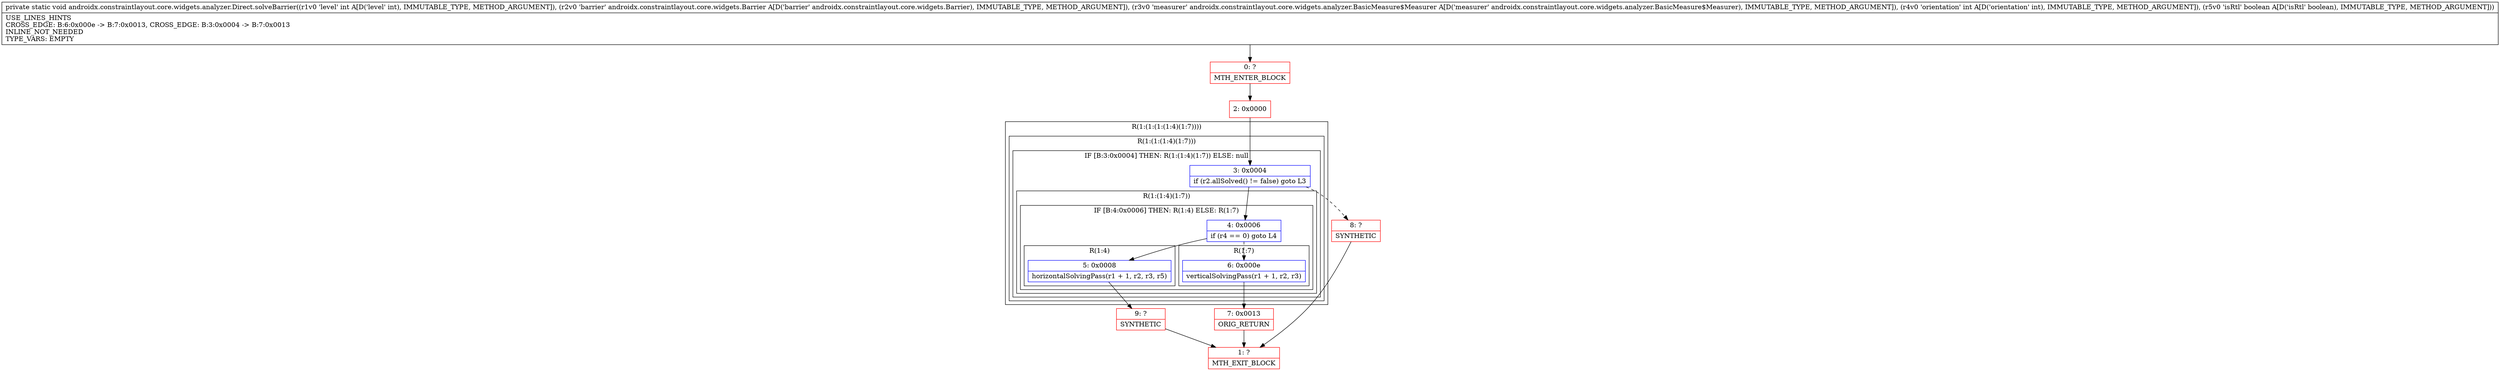 digraph "CFG forandroidx.constraintlayout.core.widgets.analyzer.Direct.solveBarrier(ILandroidx\/constraintlayout\/core\/widgets\/Barrier;Landroidx\/constraintlayout\/core\/widgets\/analyzer\/BasicMeasure$Measurer;IZ)V" {
subgraph cluster_Region_1558920383 {
label = "R(1:(1:(1:(1:4)(1:7))))";
node [shape=record,color=blue];
subgraph cluster_Region_442967941 {
label = "R(1:(1:(1:4)(1:7)))";
node [shape=record,color=blue];
subgraph cluster_IfRegion_941203079 {
label = "IF [B:3:0x0004] THEN: R(1:(1:4)(1:7)) ELSE: null";
node [shape=record,color=blue];
Node_3 [shape=record,label="{3\:\ 0x0004|if (r2.allSolved() != false) goto L3\l}"];
subgraph cluster_Region_886528295 {
label = "R(1:(1:4)(1:7))";
node [shape=record,color=blue];
subgraph cluster_IfRegion_828147142 {
label = "IF [B:4:0x0006] THEN: R(1:4) ELSE: R(1:7)";
node [shape=record,color=blue];
Node_4 [shape=record,label="{4\:\ 0x0006|if (r4 == 0) goto L4\l}"];
subgraph cluster_Region_304404327 {
label = "R(1:4)";
node [shape=record,color=blue];
Node_5 [shape=record,label="{5\:\ 0x0008|horizontalSolvingPass(r1 + 1, r2, r3, r5)\l}"];
}
subgraph cluster_Region_1723702786 {
label = "R(1:7)";
node [shape=record,color=blue];
Node_6 [shape=record,label="{6\:\ 0x000e|verticalSolvingPass(r1 + 1, r2, r3)\l}"];
}
}
}
}
}
}
Node_0 [shape=record,color=red,label="{0\:\ ?|MTH_ENTER_BLOCK\l}"];
Node_2 [shape=record,color=red,label="{2\:\ 0x0000}"];
Node_9 [shape=record,color=red,label="{9\:\ ?|SYNTHETIC\l}"];
Node_1 [shape=record,color=red,label="{1\:\ ?|MTH_EXIT_BLOCK\l}"];
Node_7 [shape=record,color=red,label="{7\:\ 0x0013|ORIG_RETURN\l}"];
Node_8 [shape=record,color=red,label="{8\:\ ?|SYNTHETIC\l}"];
MethodNode[shape=record,label="{private static void androidx.constraintlayout.core.widgets.analyzer.Direct.solveBarrier((r1v0 'level' int A[D('level' int), IMMUTABLE_TYPE, METHOD_ARGUMENT]), (r2v0 'barrier' androidx.constraintlayout.core.widgets.Barrier A[D('barrier' androidx.constraintlayout.core.widgets.Barrier), IMMUTABLE_TYPE, METHOD_ARGUMENT]), (r3v0 'measurer' androidx.constraintlayout.core.widgets.analyzer.BasicMeasure$Measurer A[D('measurer' androidx.constraintlayout.core.widgets.analyzer.BasicMeasure$Measurer), IMMUTABLE_TYPE, METHOD_ARGUMENT]), (r4v0 'orientation' int A[D('orientation' int), IMMUTABLE_TYPE, METHOD_ARGUMENT]), (r5v0 'isRtl' boolean A[D('isRtl' boolean), IMMUTABLE_TYPE, METHOD_ARGUMENT]))  | USE_LINES_HINTS\lCROSS_EDGE: B:6:0x000e \-\> B:7:0x0013, CROSS_EDGE: B:3:0x0004 \-\> B:7:0x0013\lINLINE_NOT_NEEDED\lTYPE_VARS: EMPTY\l}"];
MethodNode -> Node_0;Node_3 -> Node_4;
Node_3 -> Node_8[style=dashed];
Node_4 -> Node_5;
Node_4 -> Node_6[style=dashed];
Node_5 -> Node_9;
Node_6 -> Node_7;
Node_0 -> Node_2;
Node_2 -> Node_3;
Node_9 -> Node_1;
Node_7 -> Node_1;
Node_8 -> Node_1;
}

